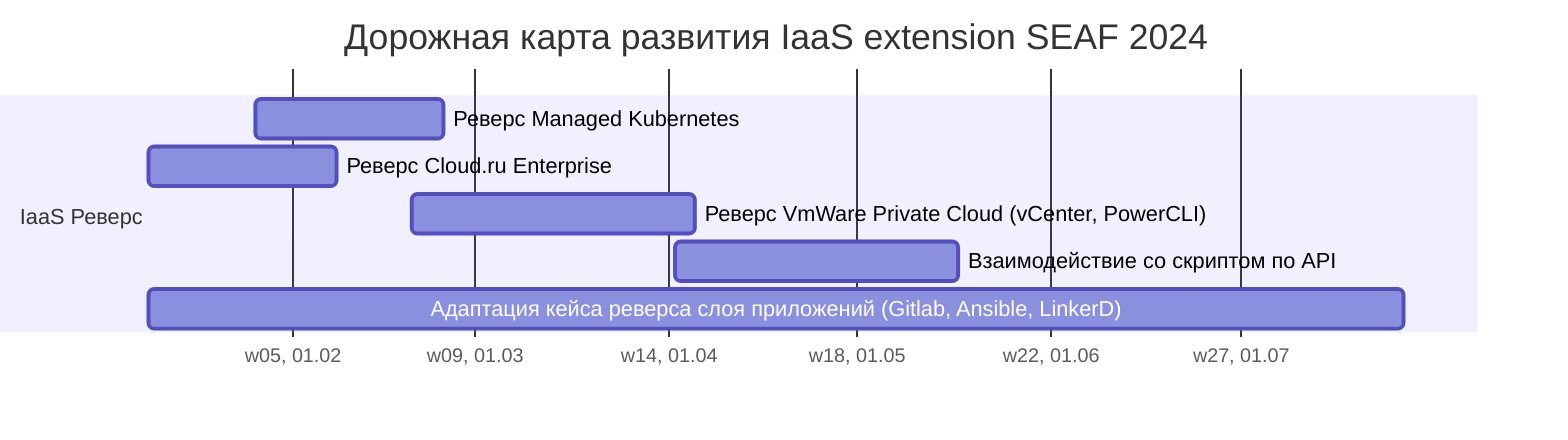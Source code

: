 gantt
    dateFormat  YY-MM-DD
    axisFormat w%W, %d.%m
    title       Дорожная карта развития IaaS extension SEAF 2024
    section IaaS Реверс
        Реверс Managed Kubernetes                                           :       24-01-26, 30d
        Реверс Cloud.ru Enterprise                                          :       24-01-09, 30d
        Реверс VmWare Private Cloud (vCenter, PowerCLI)                     :       24-02-20, 45d
        Взаимодействие со скриптом по API                                   :       24-04-02, 45d
        Адаптация кейса реверса слоя приложений (Gitlab, Ansible, LinkerD)  :       24-01-09, 200d